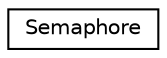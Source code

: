digraph "Graphical Class Hierarchy"
{
  edge [fontname="Helvetica",fontsize="10",labelfontname="Helvetica",labelfontsize="10"];
  node [fontname="Helvetica",fontsize="10",shape=record];
  rankdir="LR";
  Node0 [label="Semaphore",height=0.2,width=0.4,color="black", fillcolor="white", style="filled",URL="$classSemaphore.html"];
}
